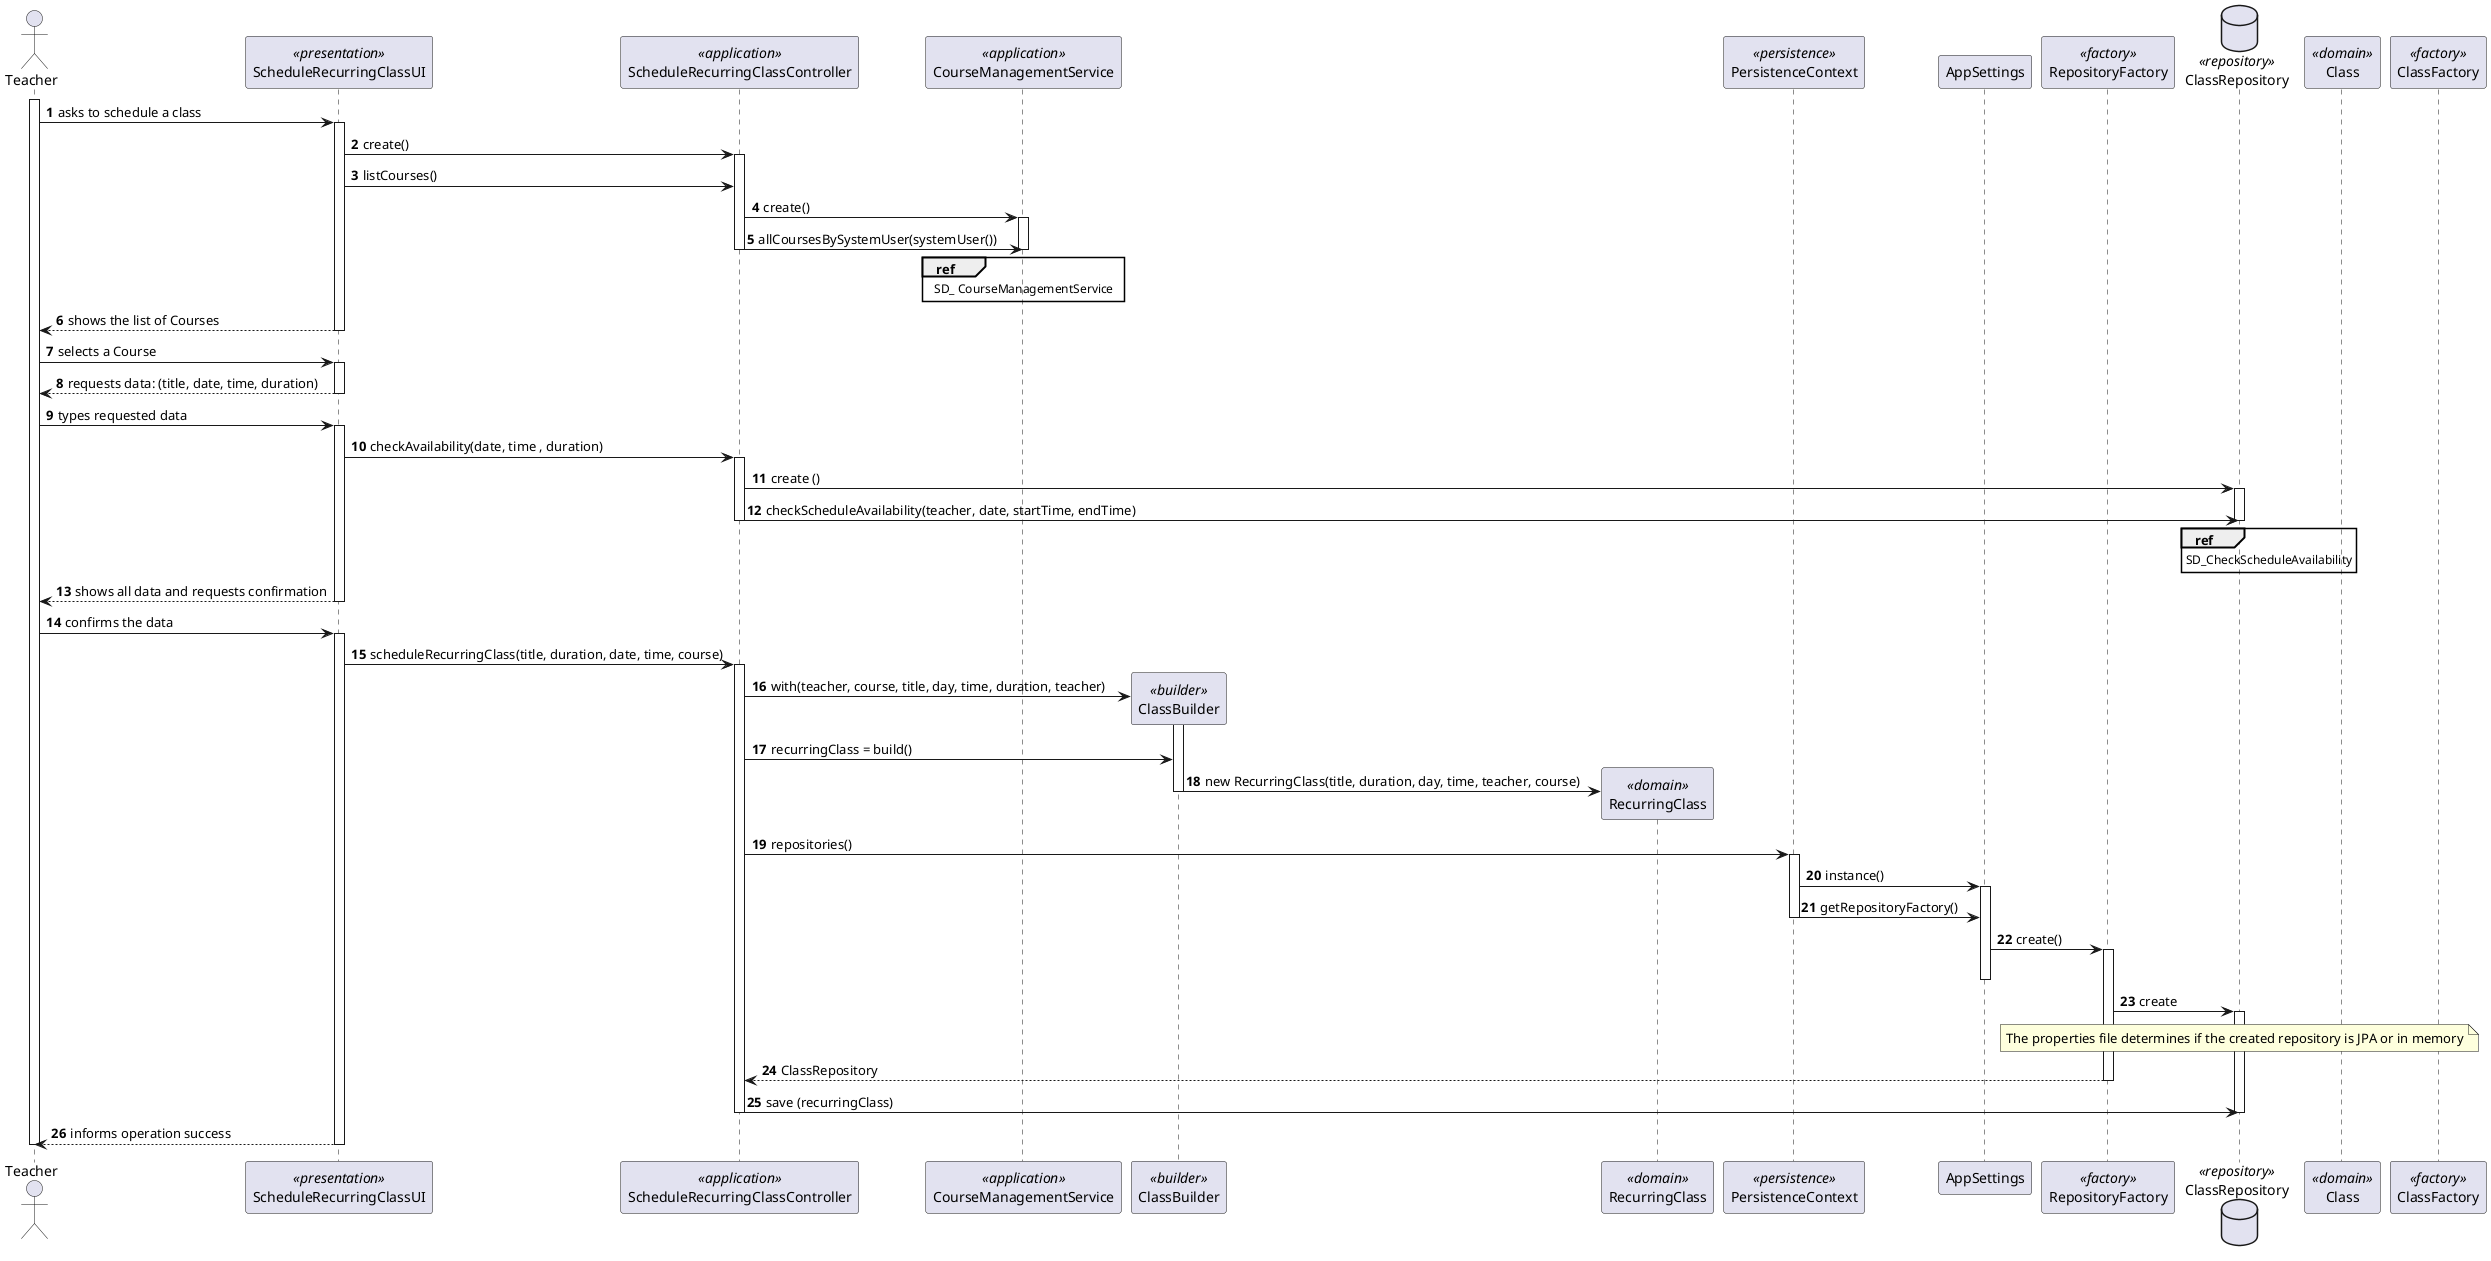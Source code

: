 @startuml
autonumber

actor "Teacher" as TEACHER
participant ScheduleRecurringClassUI as UI <<presentation>>
participant ScheduleRecurringClassController as CTRL <<application>>

participant CourseManagementService as COURSE_SERVICE <<application>>


participant ClassBuilder as Builder <<builder>>
participant RecurringClass as RecClass <<domain>>
participant PersistenceContext as Persistence <<persistence>>
participant AppSettings as set
participant RepositoryFactory as Factory <<factory>>
database ClassRepository as Repository <<repository>>
participant Class as CLASS <<domain>>
participant ClassFactory as CLASS_FACTORY <<factory>>


activate TEACHER

TEACHER -> UI: asks to schedule a class
activate UI
UI -> CTRL: create()
activate CTRL
UI -> CTRL: listCourses()
CTRL -> COURSE_SERVICE: create()
activate COURSE_SERVICE
CTRL -> COURSE_SERVICE: allCoursesBySystemUser(systemUser())
ref over COURSE_SERVICE : SD_ CourseManagementService
deactivate COURSE_SERVICE
deactivate CTRL
TEACHER <-- UI: shows the list of Courses
deactivate UI


TEACHER -> UI:selects a Course
activate UI

TEACHER <-- UI: requests data: (title, date, time, duration)
deactivate UI


TEACHER -> UI:types requested data
activate UI
UI -> CTRL: checkAvailability(date, time , duration)
activate CTRL
CTRL -> Repository : create ()
activate Repository
CTRL-> Repository: checkScheduleAvailability(teacher, date, startTime, endTime)
deactivate Repository
ref over Repository: SD_CheckScheduleAvailability


deactivate CTRL

TEACHER <-- UI:shows all data and requests confirmation
deactivate UI

TEACHER -> UI:confirms the data
activate UI

UI -> CTRL : scheduleRecurringClass(title, duration, date, time, course)
activate CTRL
CTRL -> Builder**:with(teacher, course, title, day, time, duration, teacher)
activate Builder
CTRL-> Builder:recurringClass = build()

Builder -> RecClass**: new RecurringClass(title, duration, day, time, teacher, course)
deactivate Builder
CTRL -> Persistence : repositories()
activate Persistence
Persistence -> set: instance()
activate set
Persistence -> set: getRepositoryFactory()
deactivate Persistence
set -> Factory : create()
activate Factory
deactivate set

Factory -> Repository : create
activate Repository
note over Repository: The properties file determines if the created repository is JPA or in memory
Factory --> CTRL : ClassRepository
deactivate Factory
CTRL -> Repository : save (recurringClass)

deactivate Repository
deactivate CTRL


TEACHER <-- UI:informs operation success
deactivate UI

deactivate TEACHER

@enduml
